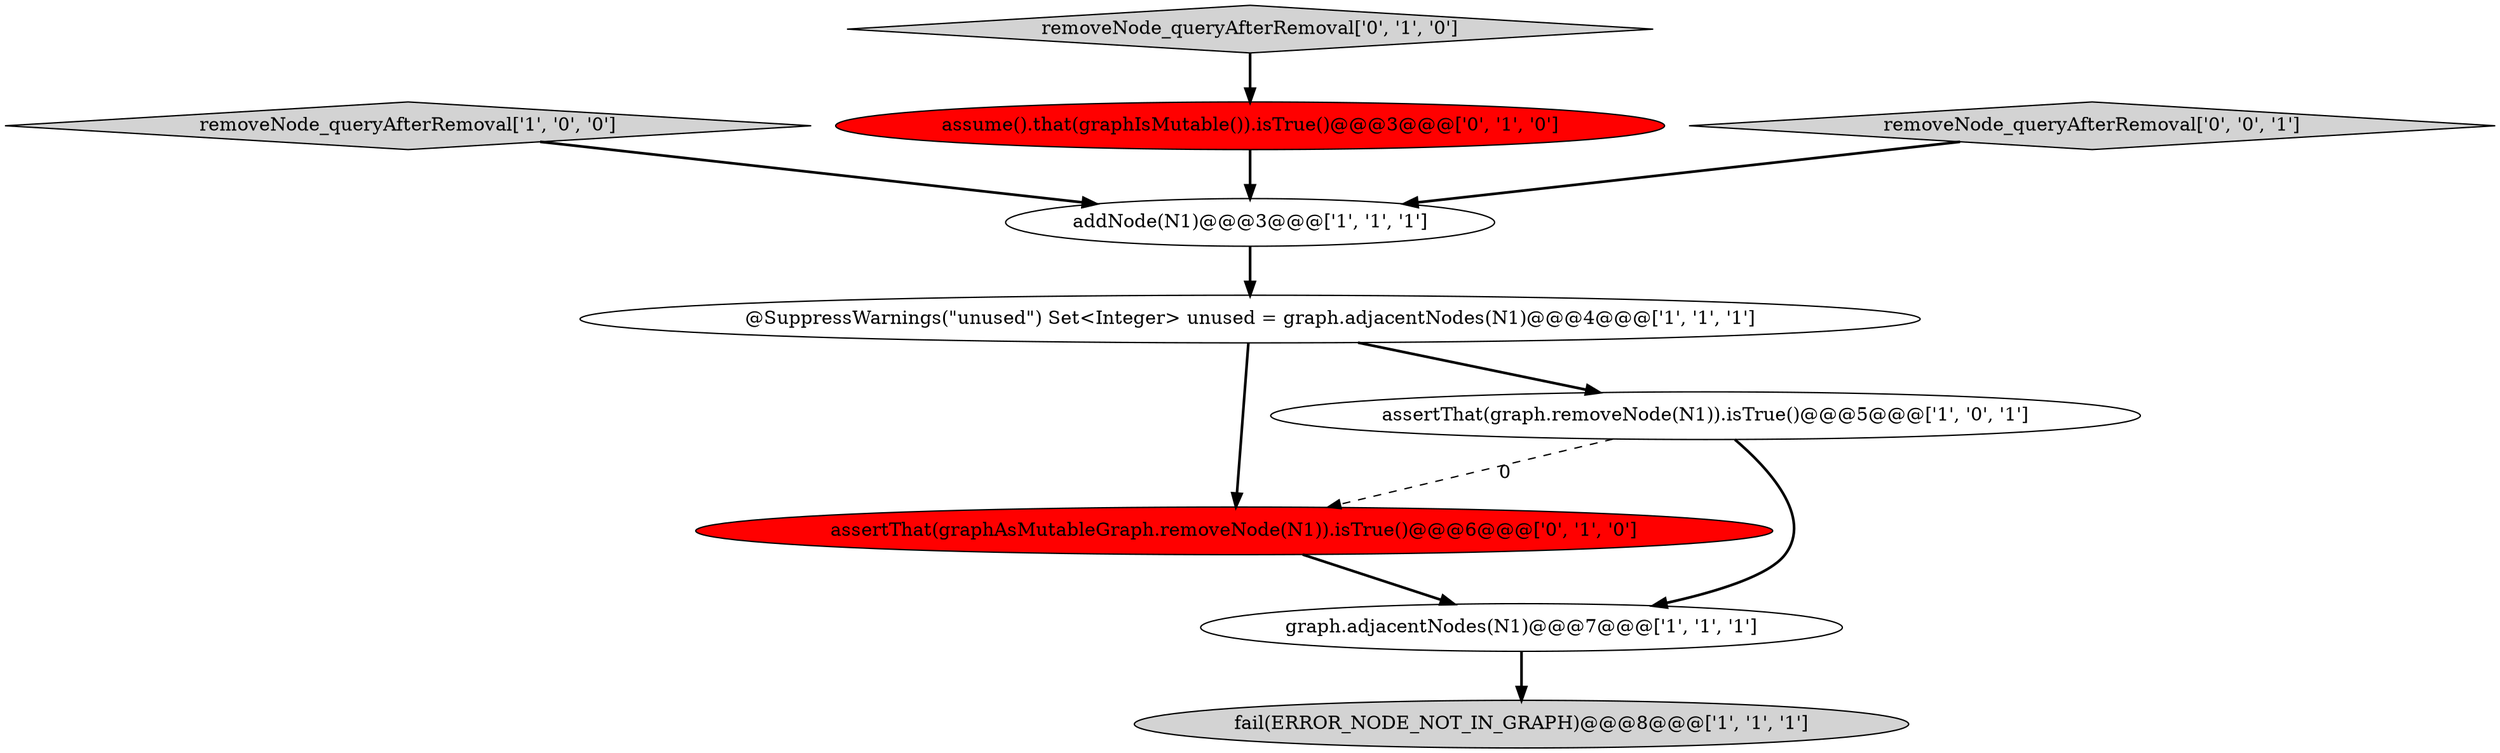 digraph {
6 [style = filled, label = "assertThat(graphAsMutableGraph.removeNode(N1)).isTrue()@@@6@@@['0', '1', '0']", fillcolor = red, shape = ellipse image = "AAA1AAABBB2BBB"];
5 [style = filled, label = "removeNode_queryAfterRemoval['1', '0', '0']", fillcolor = lightgray, shape = diamond image = "AAA0AAABBB1BBB"];
7 [style = filled, label = "assume().that(graphIsMutable()).isTrue()@@@3@@@['0', '1', '0']", fillcolor = red, shape = ellipse image = "AAA1AAABBB2BBB"];
8 [style = filled, label = "removeNode_queryAfterRemoval['0', '1', '0']", fillcolor = lightgray, shape = diamond image = "AAA0AAABBB2BBB"];
0 [style = filled, label = "@SuppressWarnings(\"unused\") Set<Integer> unused = graph.adjacentNodes(N1)@@@4@@@['1', '1', '1']", fillcolor = white, shape = ellipse image = "AAA0AAABBB1BBB"];
2 [style = filled, label = "addNode(N1)@@@3@@@['1', '1', '1']", fillcolor = white, shape = ellipse image = "AAA0AAABBB1BBB"];
3 [style = filled, label = "assertThat(graph.removeNode(N1)).isTrue()@@@5@@@['1', '0', '1']", fillcolor = white, shape = ellipse image = "AAA0AAABBB1BBB"];
4 [style = filled, label = "graph.adjacentNodes(N1)@@@7@@@['1', '1', '1']", fillcolor = white, shape = ellipse image = "AAA0AAABBB1BBB"];
9 [style = filled, label = "removeNode_queryAfterRemoval['0', '0', '1']", fillcolor = lightgray, shape = diamond image = "AAA0AAABBB3BBB"];
1 [style = filled, label = "fail(ERROR_NODE_NOT_IN_GRAPH)@@@8@@@['1', '1', '1']", fillcolor = lightgray, shape = ellipse image = "AAA0AAABBB1BBB"];
0->3 [style = bold, label=""];
6->4 [style = bold, label=""];
5->2 [style = bold, label=""];
4->1 [style = bold, label=""];
2->0 [style = bold, label=""];
3->6 [style = dashed, label="0"];
0->6 [style = bold, label=""];
3->4 [style = bold, label=""];
7->2 [style = bold, label=""];
9->2 [style = bold, label=""];
8->7 [style = bold, label=""];
}
